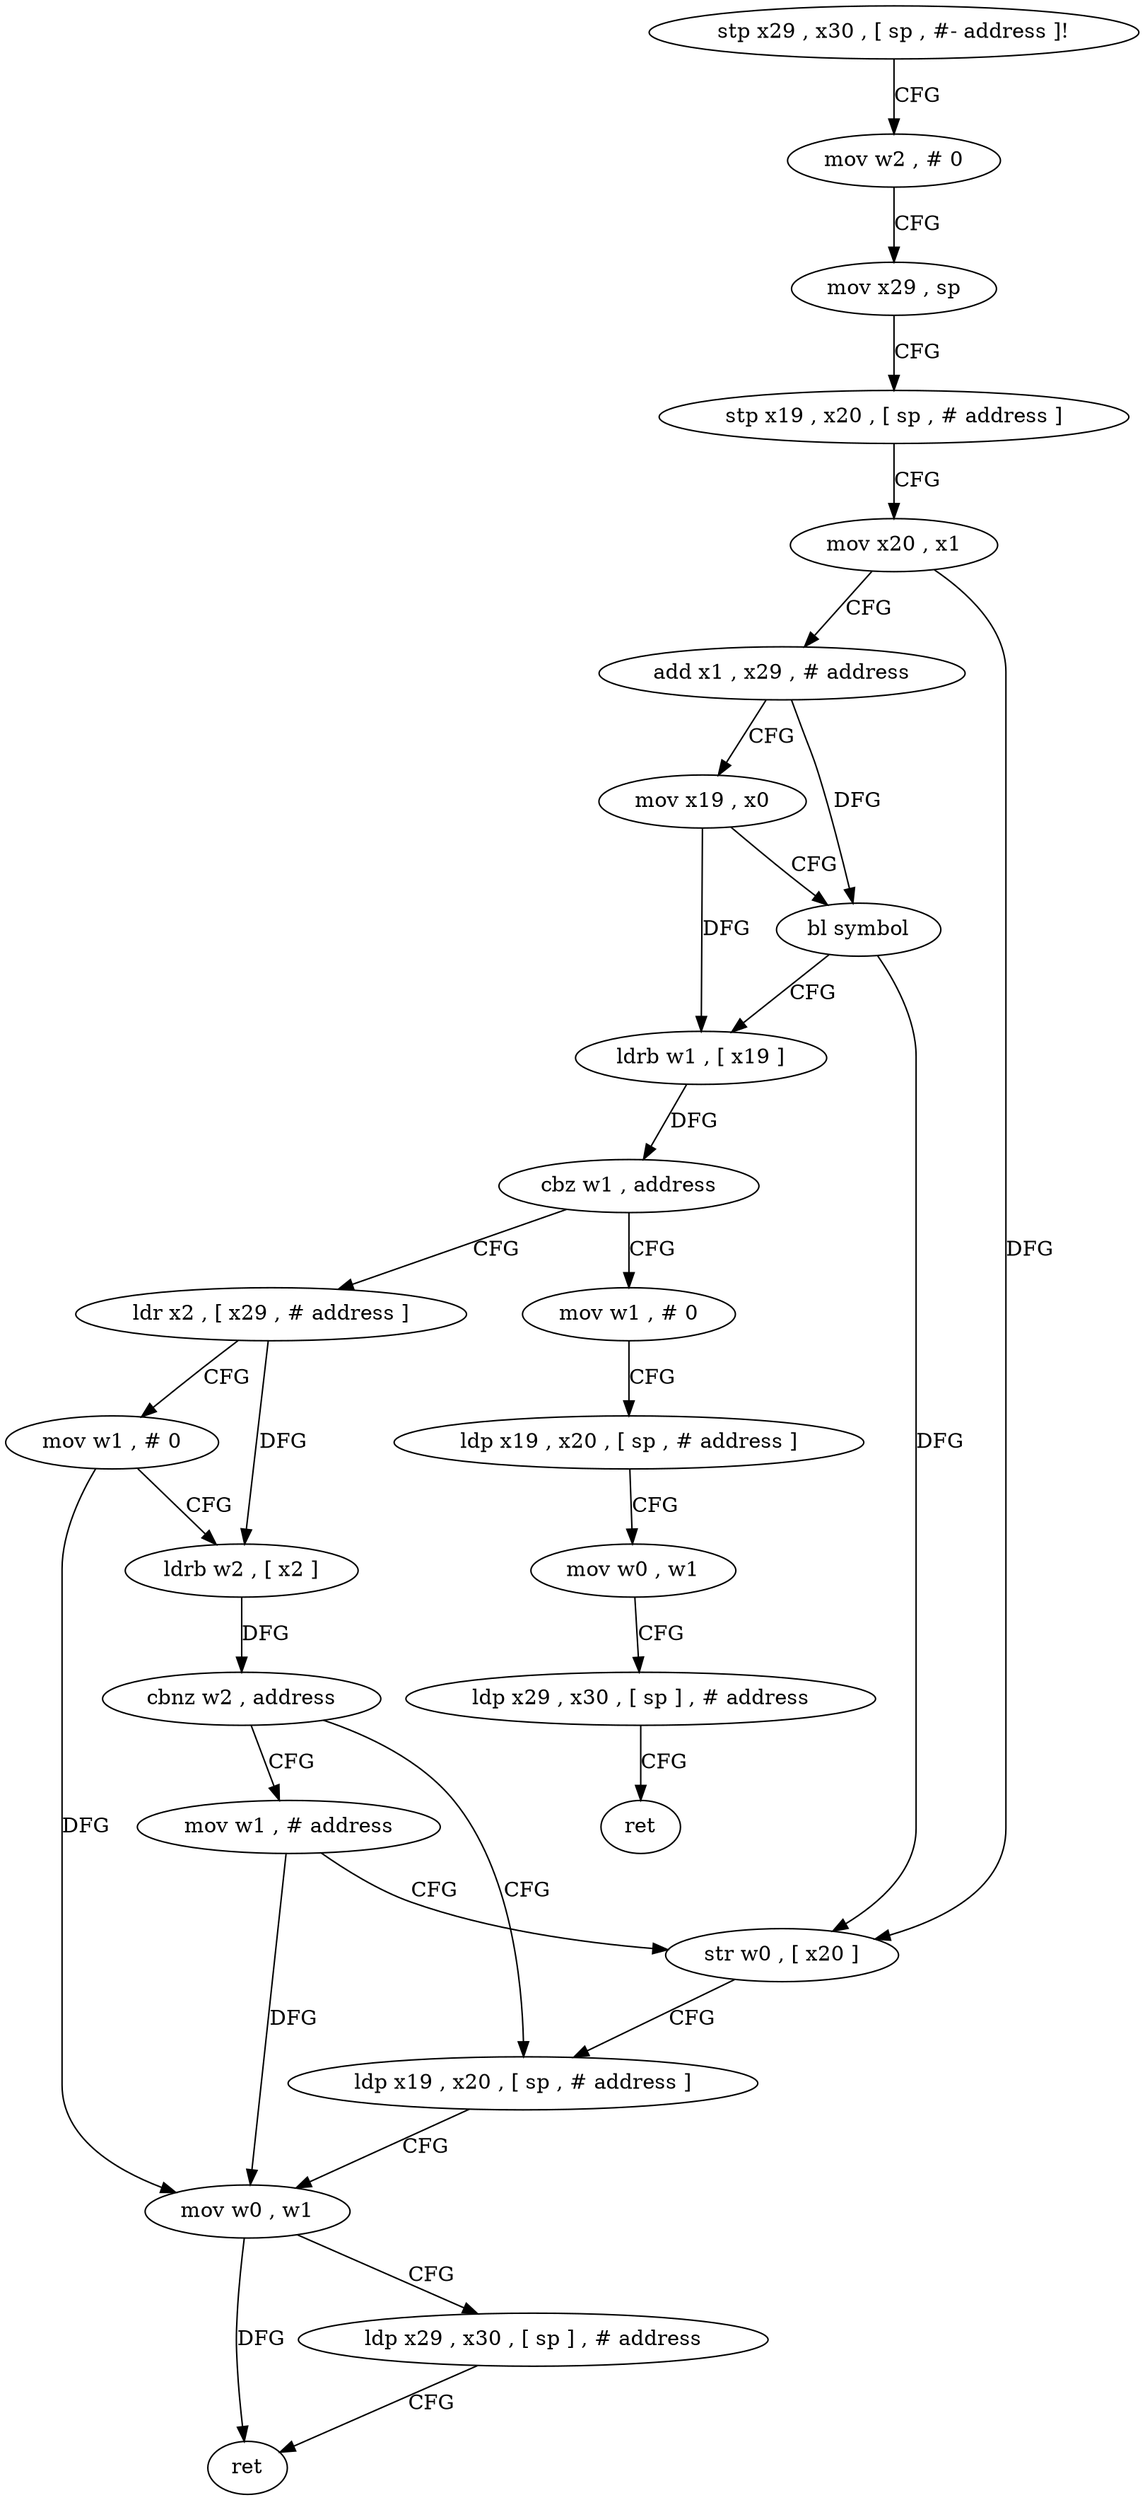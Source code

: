 digraph "func" {
"81280" [label = "stp x29 , x30 , [ sp , #- address ]!" ]
"81284" [label = "mov w2 , # 0" ]
"81288" [label = "mov x29 , sp" ]
"81292" [label = "stp x19 , x20 , [ sp , # address ]" ]
"81296" [label = "mov x20 , x1" ]
"81300" [label = "add x1 , x29 , # address" ]
"81304" [label = "mov x19 , x0" ]
"81308" [label = "bl symbol" ]
"81312" [label = "ldrb w1 , [ x19 ]" ]
"81316" [label = "cbz w1 , address" ]
"81360" [label = "mov w1 , # 0" ]
"81320" [label = "ldr x2 , [ x29 , # address ]" ]
"81364" [label = "ldp x19 , x20 , [ sp , # address ]" ]
"81368" [label = "mov w0 , w1" ]
"81372" [label = "ldp x29 , x30 , [ sp ] , # address" ]
"81376" [label = "ret" ]
"81324" [label = "mov w1 , # 0" ]
"81328" [label = "ldrb w2 , [ x2 ]" ]
"81332" [label = "cbnz w2 , address" ]
"81344" [label = "ldp x19 , x20 , [ sp , # address ]" ]
"81336" [label = "mov w1 , # address" ]
"81348" [label = "mov w0 , w1" ]
"81352" [label = "ldp x29 , x30 , [ sp ] , # address" ]
"81356" [label = "ret" ]
"81340" [label = "str w0 , [ x20 ]" ]
"81280" -> "81284" [ label = "CFG" ]
"81284" -> "81288" [ label = "CFG" ]
"81288" -> "81292" [ label = "CFG" ]
"81292" -> "81296" [ label = "CFG" ]
"81296" -> "81300" [ label = "CFG" ]
"81296" -> "81340" [ label = "DFG" ]
"81300" -> "81304" [ label = "CFG" ]
"81300" -> "81308" [ label = "DFG" ]
"81304" -> "81308" [ label = "CFG" ]
"81304" -> "81312" [ label = "DFG" ]
"81308" -> "81312" [ label = "CFG" ]
"81308" -> "81340" [ label = "DFG" ]
"81312" -> "81316" [ label = "DFG" ]
"81316" -> "81360" [ label = "CFG" ]
"81316" -> "81320" [ label = "CFG" ]
"81360" -> "81364" [ label = "CFG" ]
"81320" -> "81324" [ label = "CFG" ]
"81320" -> "81328" [ label = "DFG" ]
"81364" -> "81368" [ label = "CFG" ]
"81368" -> "81372" [ label = "CFG" ]
"81372" -> "81376" [ label = "CFG" ]
"81324" -> "81328" [ label = "CFG" ]
"81324" -> "81348" [ label = "DFG" ]
"81328" -> "81332" [ label = "DFG" ]
"81332" -> "81344" [ label = "CFG" ]
"81332" -> "81336" [ label = "CFG" ]
"81344" -> "81348" [ label = "CFG" ]
"81336" -> "81340" [ label = "CFG" ]
"81336" -> "81348" [ label = "DFG" ]
"81348" -> "81352" [ label = "CFG" ]
"81348" -> "81356" [ label = "DFG" ]
"81352" -> "81356" [ label = "CFG" ]
"81340" -> "81344" [ label = "CFG" ]
}
